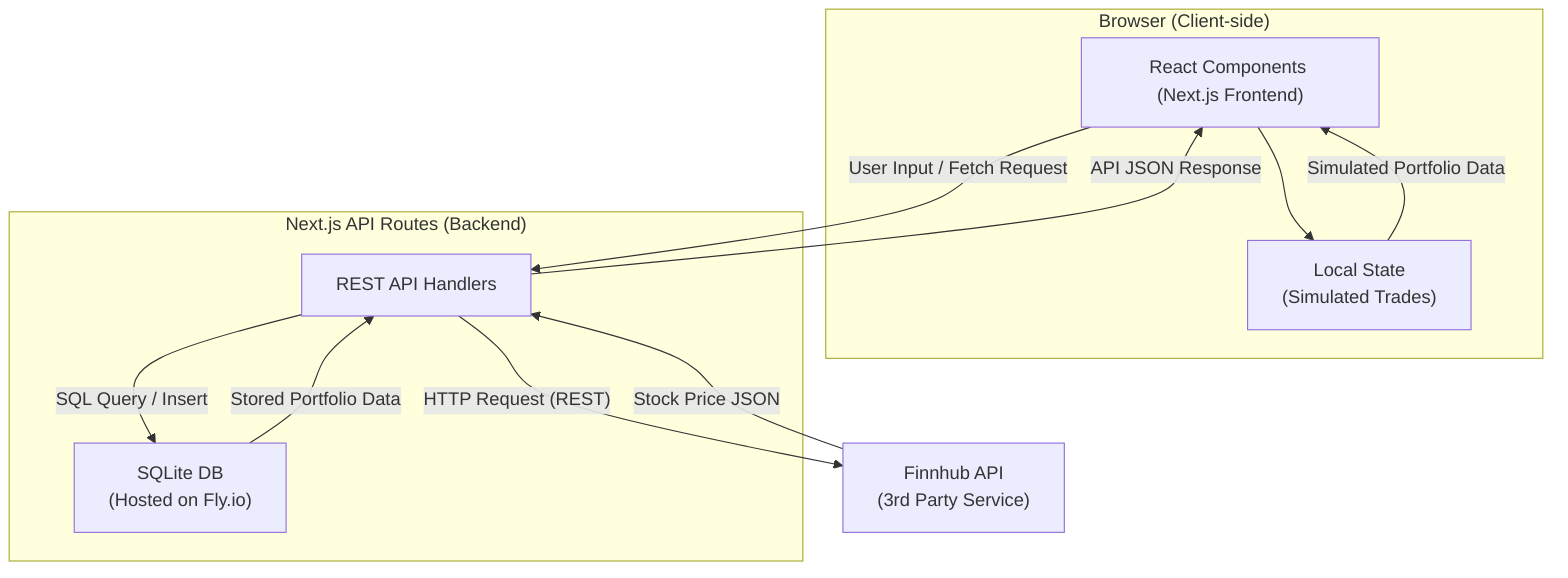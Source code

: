 %% Mermaid architecture diagram for Stock Portfolio Tracker
%% This diagram illustrates the flow between client, server, database, and third-party API

flowchart TD
  %% Client-side (Browser)
  subgraph Client["Browser (Client-side)"]
    %% Handles UI and user interactions
    A["React Components (Next.js Frontend)"]
    %% Stores temporary/simulated trade data on client
    L["Local State\n(Simulated Trades)"]
  end

  %% Server-side (API Backend)
  subgraph Server["Next.js API Routes (Backend)"]
    %% Processes API requests, business logic
    B["REST API Handlers"]
    %% Persistent storage for user and portfolio data
    C["SQLite DB\n(Hosted on Fly.io)"]
  end

  %% External service for real-time stock data
  D["Finnhub API\n(3rd Party Service)"]

  %% Data flow and interactions
  %% User actions trigger API calls
  A -- "User Input / Fetch Request" --> B
  %% UI updates local state for simulated trades
  A --> L
  %% Local state provides data to UI
  L -- "Simulated Portfolio Data" --> A

  %% API handlers interact with database
  B -- "SQL Query / Insert" --> C
  %% API handlers fetch stock data from Finnhub
  B -- "HTTP Request (REST)" --> D
  %% Finnhub returns stock data to backend
  D -- "Stock Price JSON" --> B
  %% Database returns portfolio/user data
  C -- "Stored Portfolio Data" --> B
  %% Backend sends API responses to frontend
  B -- "API JSON Response" --> A